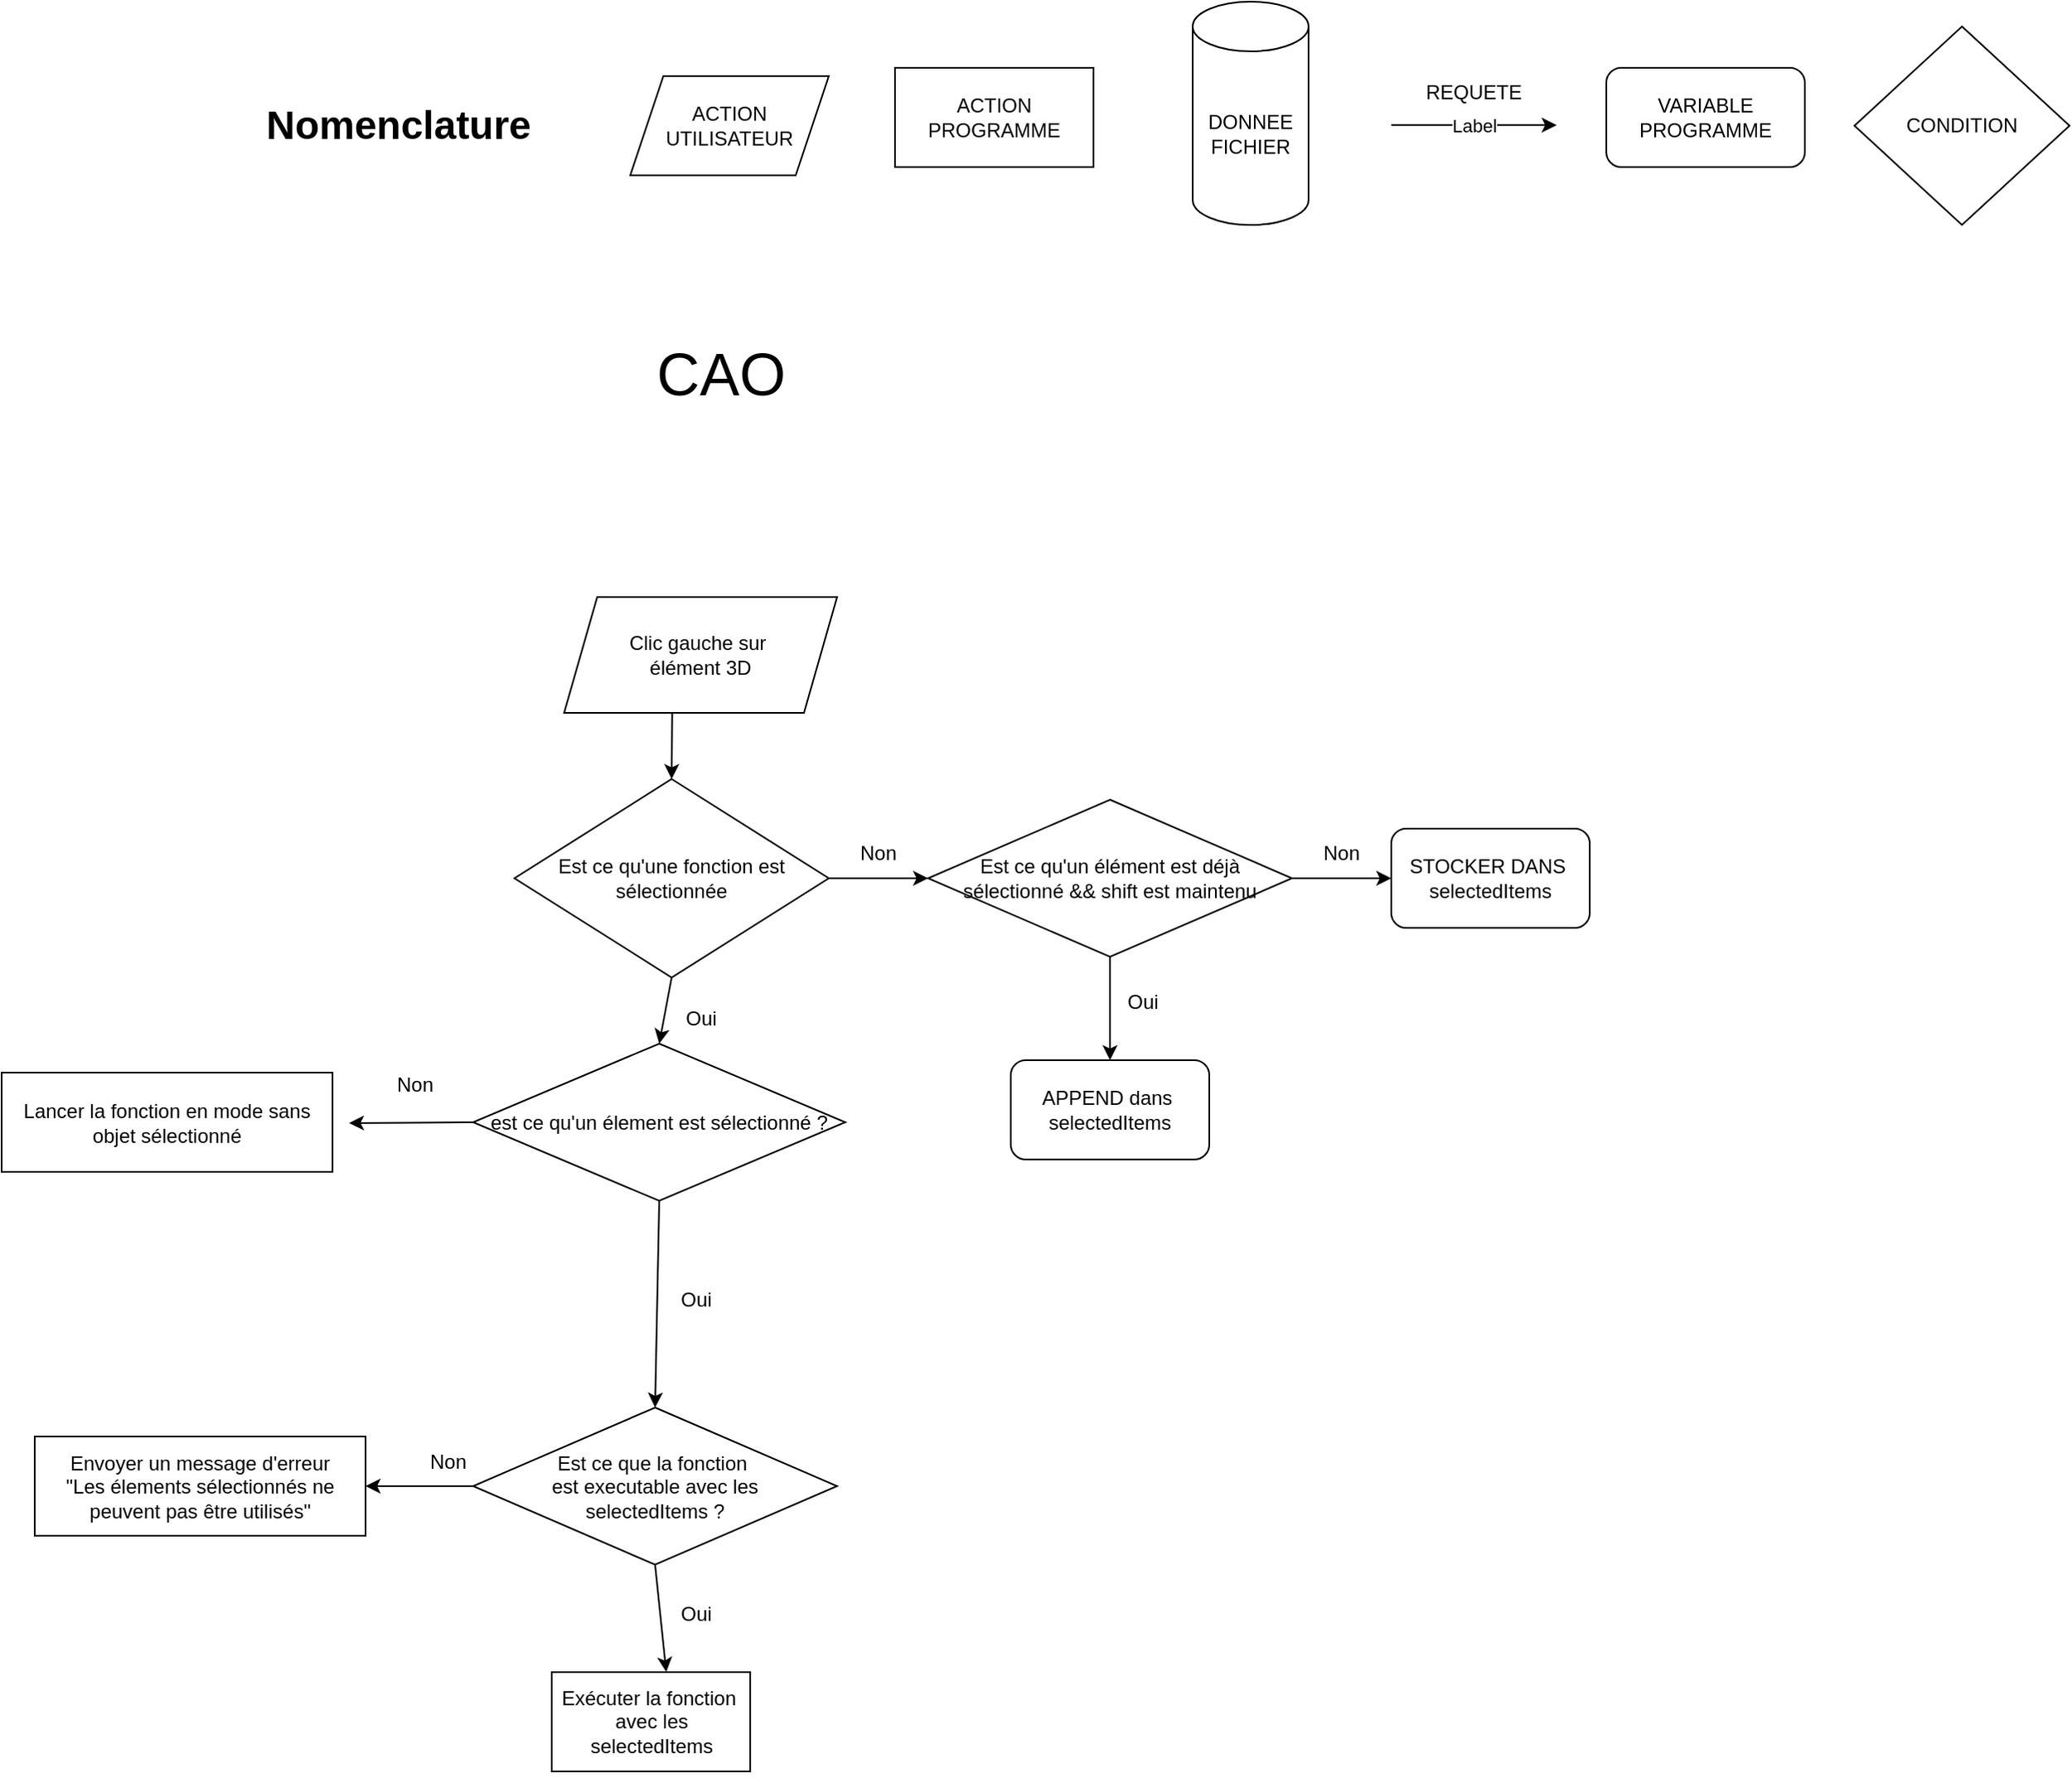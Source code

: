<mxfile version="26.2.14">
  <diagram name="Page-1" id="3TiYvkhnyo48Lv2NwWIT">
    <mxGraphModel dx="2769" dy="2067" grid="1" gridSize="10" guides="1" tooltips="1" connect="1" arrows="1" fold="1" page="1" pageScale="1" pageWidth="827" pageHeight="1169" math="0" shadow="0">
      <root>
        <mxCell id="0" />
        <mxCell id="1" parent="0" />
        <mxCell id="r5QFwszWZXi0YmvVdmCE-2" value="&lt;b&gt;&lt;font style=&quot;font-size: 24px;&quot;&gt;Nomenclature&lt;/font&gt;&lt;/b&gt;" style="text;html=1;align=center;verticalAlign=middle;whiteSpace=wrap;rounded=0;" vertex="1" parent="1">
          <mxGeometry x="-50" y="40" width="120" height="30" as="geometry" />
        </mxCell>
        <mxCell id="r5QFwszWZXi0YmvVdmCE-4" value="ACTION PROGRAMME" style="rounded=0;whiteSpace=wrap;html=1;" vertex="1" parent="1">
          <mxGeometry x="310" y="20" width="120" height="60" as="geometry" />
        </mxCell>
        <mxCell id="r5QFwszWZXi0YmvVdmCE-5" value="DONNEE&lt;div&gt;FICHIER&lt;/div&gt;" style="shape=cylinder3;whiteSpace=wrap;html=1;boundedLbl=1;backgroundOutline=1;size=15;" vertex="1" parent="1">
          <mxGeometry x="490" y="-20" width="70" height="135" as="geometry" />
        </mxCell>
        <mxCell id="r5QFwszWZXi0YmvVdmCE-7" value="REQUETE" style="text;html=1;align=center;verticalAlign=middle;whiteSpace=wrap;rounded=0;" vertex="1" parent="1">
          <mxGeometry x="630" y="20" width="60" height="30" as="geometry" />
        </mxCell>
        <mxCell id="r5QFwszWZXi0YmvVdmCE-9" value="&lt;font style=&quot;font-size: 36px;&quot;&gt;CAO&lt;/font&gt;" style="text;html=1;align=center;verticalAlign=middle;whiteSpace=wrap;rounded=0;" vertex="1" parent="1">
          <mxGeometry x="115" y="190" width="180" height="30" as="geometry" />
        </mxCell>
        <mxCell id="r5QFwszWZXi0YmvVdmCE-11" value="Est ce qu&#39;une fonction est sélectionnée" style="rhombus;whiteSpace=wrap;html=1;" vertex="1" parent="1">
          <mxGeometry x="80" y="450" width="190" height="120" as="geometry" />
        </mxCell>
        <mxCell id="r5QFwszWZXi0YmvVdmCE-13" value="" style="endArrow=classic;html=1;rounded=0;exitX=0.396;exitY=0.976;exitDx=0;exitDy=0;exitPerimeter=0;entryX=0.5;entryY=0;entryDx=0;entryDy=0;" edge="1" parent="1" source="r5QFwszWZXi0YmvVdmCE-21" target="r5QFwszWZXi0YmvVdmCE-11">
          <mxGeometry width="50" height="50" relative="1" as="geometry">
            <mxPoint x="194.58" y="410" as="sourcePoint" />
            <mxPoint x="194.58" y="450" as="targetPoint" />
          </mxGeometry>
        </mxCell>
        <mxCell id="r5QFwszWZXi0YmvVdmCE-16" value="" style="endArrow=classic;html=1;rounded=0;" edge="1" parent="1">
          <mxGeometry relative="1" as="geometry">
            <mxPoint x="610" y="54.66" as="sourcePoint" />
            <mxPoint x="710" y="54.66" as="targetPoint" />
          </mxGeometry>
        </mxCell>
        <mxCell id="r5QFwszWZXi0YmvVdmCE-17" value="Label" style="edgeLabel;resizable=0;html=1;;align=center;verticalAlign=middle;" connectable="0" vertex="1" parent="r5QFwszWZXi0YmvVdmCE-16">
          <mxGeometry relative="1" as="geometry" />
        </mxCell>
        <mxCell id="r5QFwszWZXi0YmvVdmCE-18" value="VARIABLE PROGRAMME" style="rounded=1;whiteSpace=wrap;html=1;" vertex="1" parent="1">
          <mxGeometry x="740" y="20" width="120" height="60" as="geometry" />
        </mxCell>
        <mxCell id="r5QFwszWZXi0YmvVdmCE-19" value="CONDITION" style="rhombus;whiteSpace=wrap;html=1;" vertex="1" parent="1">
          <mxGeometry x="890" y="-5" width="130" height="120" as="geometry" />
        </mxCell>
        <mxCell id="r5QFwszWZXi0YmvVdmCE-20" value="ACTION UTILISATEUR" style="shape=parallelogram;perimeter=parallelogramPerimeter;whiteSpace=wrap;html=1;fixedSize=1;" vertex="1" parent="1">
          <mxGeometry x="150" y="25" width="120" height="60" as="geometry" />
        </mxCell>
        <mxCell id="r5QFwszWZXi0YmvVdmCE-21" value="&lt;div&gt;&lt;br&gt;&lt;/div&gt;Clic gauche sur&amp;nbsp;&lt;div&gt;élément 3D&lt;div&gt;&lt;br&gt;&lt;/div&gt;&lt;/div&gt;" style="shape=parallelogram;perimeter=parallelogramPerimeter;whiteSpace=wrap;html=1;fixedSize=1;" vertex="1" parent="1">
          <mxGeometry x="110" y="340" width="165" height="70" as="geometry" />
        </mxCell>
        <mxCell id="r5QFwszWZXi0YmvVdmCE-22" value="" style="endArrow=classic;html=1;rounded=0;exitX=1;exitY=0.5;exitDx=0;exitDy=0;" edge="1" parent="1" source="r5QFwszWZXi0YmvVdmCE-11">
          <mxGeometry width="50" height="50" relative="1" as="geometry">
            <mxPoint x="280" y="520" as="sourcePoint" />
            <mxPoint x="330" y="510" as="targetPoint" />
            <Array as="points">
              <mxPoint x="290" y="510" />
            </Array>
          </mxGeometry>
        </mxCell>
        <mxCell id="r5QFwszWZXi0YmvVdmCE-23" value="STOCKER DANS&amp;nbsp;&lt;div&gt;selectedItems&lt;/div&gt;" style="rounded=1;whiteSpace=wrap;html=1;" vertex="1" parent="1">
          <mxGeometry x="610" y="480" width="120" height="60" as="geometry" />
        </mxCell>
        <mxCell id="r5QFwszWZXi0YmvVdmCE-24" value="Non" style="text;html=1;align=center;verticalAlign=middle;whiteSpace=wrap;rounded=0;" vertex="1" parent="1">
          <mxGeometry x="270" y="480" width="60" height="30" as="geometry" />
        </mxCell>
        <mxCell id="r5QFwszWZXi0YmvVdmCE-25" value="Est ce qu&#39;un élément est déjà sélectionné &amp;amp;&amp;amp; shift est maintenu" style="rhombus;whiteSpace=wrap;html=1;" vertex="1" parent="1">
          <mxGeometry x="330" y="462.5" width="220" height="95" as="geometry" />
        </mxCell>
        <mxCell id="r5QFwszWZXi0YmvVdmCE-26" value="Non" style="text;html=1;align=center;verticalAlign=middle;whiteSpace=wrap;rounded=0;" vertex="1" parent="1">
          <mxGeometry x="550" y="480" width="60" height="30" as="geometry" />
        </mxCell>
        <mxCell id="r5QFwszWZXi0YmvVdmCE-27" value="" style="endArrow=classic;html=1;rounded=0;exitX=1;exitY=0.5;exitDx=0;exitDy=0;" edge="1" parent="1">
          <mxGeometry width="50" height="50" relative="1" as="geometry">
            <mxPoint x="550" y="510" as="sourcePoint" />
            <mxPoint x="610" y="510" as="targetPoint" />
            <Array as="points">
              <mxPoint x="570" y="510" />
            </Array>
          </mxGeometry>
        </mxCell>
        <mxCell id="r5QFwszWZXi0YmvVdmCE-30" value="APPEND dans&amp;nbsp;&lt;div&gt;selectedItems&lt;/div&gt;" style="rounded=1;whiteSpace=wrap;html=1;" vertex="1" parent="1">
          <mxGeometry x="380" y="620" width="120" height="60" as="geometry" />
        </mxCell>
        <mxCell id="r5QFwszWZXi0YmvVdmCE-31" value="" style="endArrow=classic;html=1;rounded=0;exitX=0.5;exitY=1;exitDx=0;exitDy=0;entryX=0.5;entryY=0;entryDx=0;entryDy=0;" edge="1" parent="1" source="r5QFwszWZXi0YmvVdmCE-25" target="r5QFwszWZXi0YmvVdmCE-30">
          <mxGeometry width="50" height="50" relative="1" as="geometry">
            <mxPoint x="370" y="620" as="sourcePoint" />
            <mxPoint x="420" y="570" as="targetPoint" />
          </mxGeometry>
        </mxCell>
        <mxCell id="r5QFwszWZXi0YmvVdmCE-32" value="Oui" style="text;html=1;align=center;verticalAlign=middle;whiteSpace=wrap;rounded=0;" vertex="1" parent="1">
          <mxGeometry x="430" y="570" width="60" height="30" as="geometry" />
        </mxCell>
        <mxCell id="r5QFwszWZXi0YmvVdmCE-33" value="" style="endArrow=classic;html=1;rounded=0;exitX=0.5;exitY=1;exitDx=0;exitDy=0;entryX=0.5;entryY=0;entryDx=0;entryDy=0;" edge="1" parent="1" source="r5QFwszWZXi0YmvVdmCE-11" target="r5QFwszWZXi0YmvVdmCE-48">
          <mxGeometry width="50" height="50" relative="1" as="geometry">
            <mxPoint x="200" y="650" as="sourcePoint" />
            <mxPoint x="175" y="620" as="targetPoint" />
          </mxGeometry>
        </mxCell>
        <mxCell id="r5QFwszWZXi0YmvVdmCE-34" value="Oui" style="text;html=1;align=center;verticalAlign=middle;whiteSpace=wrap;rounded=0;" vertex="1" parent="1">
          <mxGeometry x="162.5" y="580" width="60" height="30" as="geometry" />
        </mxCell>
        <mxCell id="r5QFwszWZXi0YmvVdmCE-35" value="&lt;div&gt;&lt;br&gt;&lt;/div&gt;Exécuter la fonction&amp;nbsp;&lt;div&gt;avec les selectedItems&lt;br&gt;&lt;div&gt;&lt;br&gt;&lt;/div&gt;&lt;/div&gt;" style="rounded=0;whiteSpace=wrap;html=1;" vertex="1" parent="1">
          <mxGeometry x="102.5" y="990" width="120" height="60" as="geometry" />
        </mxCell>
        <mxCell id="r5QFwszWZXi0YmvVdmCE-37" value="Est ce que la fonction&amp;nbsp;&lt;div&gt;est executable avec les&lt;/div&gt;&lt;div&gt;selectedItems ?&lt;/div&gt;" style="rhombus;whiteSpace=wrap;html=1;" vertex="1" parent="1">
          <mxGeometry x="55" y="830" width="220" height="95" as="geometry" />
        </mxCell>
        <mxCell id="r5QFwszWZXi0YmvVdmCE-42" value="" style="endArrow=classic;html=1;rounded=0;exitX=0.5;exitY=1;exitDx=0;exitDy=0;entryX=0.577;entryY=-0.002;entryDx=0;entryDy=0;entryPerimeter=0;" edge="1" parent="1" source="r5QFwszWZXi0YmvVdmCE-37" target="r5QFwszWZXi0YmvVdmCE-35">
          <mxGeometry width="50" height="50" relative="1" as="geometry">
            <mxPoint x="110" y="880" as="sourcePoint" />
            <mxPoint x="160" y="830" as="targetPoint" />
          </mxGeometry>
        </mxCell>
        <mxCell id="r5QFwszWZXi0YmvVdmCE-43" value="Oui" style="text;html=1;align=center;verticalAlign=middle;whiteSpace=wrap;rounded=0;" vertex="1" parent="1">
          <mxGeometry x="160" y="940" width="60" height="30" as="geometry" />
        </mxCell>
        <mxCell id="r5QFwszWZXi0YmvVdmCE-44" value="" style="endArrow=classic;html=1;rounded=0;exitX=0;exitY=0.5;exitDx=0;exitDy=0;entryX=1;entryY=0.5;entryDx=0;entryDy=0;" edge="1" parent="1" source="r5QFwszWZXi0YmvVdmCE-37" target="r5QFwszWZXi0YmvVdmCE-45">
          <mxGeometry width="50" height="50" relative="1" as="geometry">
            <mxPoint x="30" y="770" as="sourcePoint" />
            <mxPoint x="20" y="768" as="targetPoint" />
          </mxGeometry>
        </mxCell>
        <mxCell id="r5QFwszWZXi0YmvVdmCE-45" value="&lt;div&gt;Envoyer un message d&#39;erreur&lt;/div&gt;&lt;div&gt;&quot;Les élements sélectionnés ne peuvent pas être utilisés&quot;&lt;/div&gt;" style="rounded=0;whiteSpace=wrap;html=1;" vertex="1" parent="1">
          <mxGeometry x="-210" y="847.5" width="200" height="60" as="geometry" />
        </mxCell>
        <mxCell id="r5QFwszWZXi0YmvVdmCE-46" value="Non" style="text;html=1;align=center;verticalAlign=middle;whiteSpace=wrap;rounded=0;" vertex="1" parent="1">
          <mxGeometry x="10" y="847.5" width="60" height="30" as="geometry" />
        </mxCell>
        <mxCell id="r5QFwszWZXi0YmvVdmCE-48" value="est ce qu&#39;un élement est sélectionné ?" style="rhombus;whiteSpace=wrap;html=1;" vertex="1" parent="1">
          <mxGeometry x="55" y="610" width="225" height="95" as="geometry" />
        </mxCell>
        <mxCell id="r5QFwszWZXi0YmvVdmCE-49" value="" style="endArrow=classic;html=1;rounded=0;exitX=0.5;exitY=1;exitDx=0;exitDy=0;entryX=0.5;entryY=0;entryDx=0;entryDy=0;" edge="1" parent="1" source="r5QFwszWZXi0YmvVdmCE-48" target="r5QFwszWZXi0YmvVdmCE-37">
          <mxGeometry width="50" height="50" relative="1" as="geometry">
            <mxPoint x="120" y="800" as="sourcePoint" />
            <mxPoint x="170" y="750" as="targetPoint" />
          </mxGeometry>
        </mxCell>
        <mxCell id="r5QFwszWZXi0YmvVdmCE-50" value="Oui" style="text;html=1;align=center;verticalAlign=middle;whiteSpace=wrap;rounded=0;" vertex="1" parent="1">
          <mxGeometry x="160" y="750" width="60" height="30" as="geometry" />
        </mxCell>
        <mxCell id="r5QFwszWZXi0YmvVdmCE-51" value="" style="endArrow=classic;html=1;rounded=0;exitX=0;exitY=0.5;exitDx=0;exitDy=0;" edge="1" parent="1" source="r5QFwszWZXi0YmvVdmCE-48">
          <mxGeometry width="50" height="50" relative="1" as="geometry">
            <mxPoint x="3" y="650" as="sourcePoint" />
            <mxPoint x="-20" y="658" as="targetPoint" />
          </mxGeometry>
        </mxCell>
        <mxCell id="r5QFwszWZXi0YmvVdmCE-52" value="&lt;div&gt;Lancer la fonction en mode sans objet sélectionné&lt;/div&gt;" style="rounded=0;whiteSpace=wrap;html=1;" vertex="1" parent="1">
          <mxGeometry x="-230" y="627.5" width="200" height="60" as="geometry" />
        </mxCell>
        <mxCell id="r5QFwszWZXi0YmvVdmCE-53" value="Non" style="text;html=1;align=center;verticalAlign=middle;whiteSpace=wrap;rounded=0;" vertex="1" parent="1">
          <mxGeometry x="-10" y="620" width="60" height="30" as="geometry" />
        </mxCell>
      </root>
    </mxGraphModel>
  </diagram>
</mxfile>

